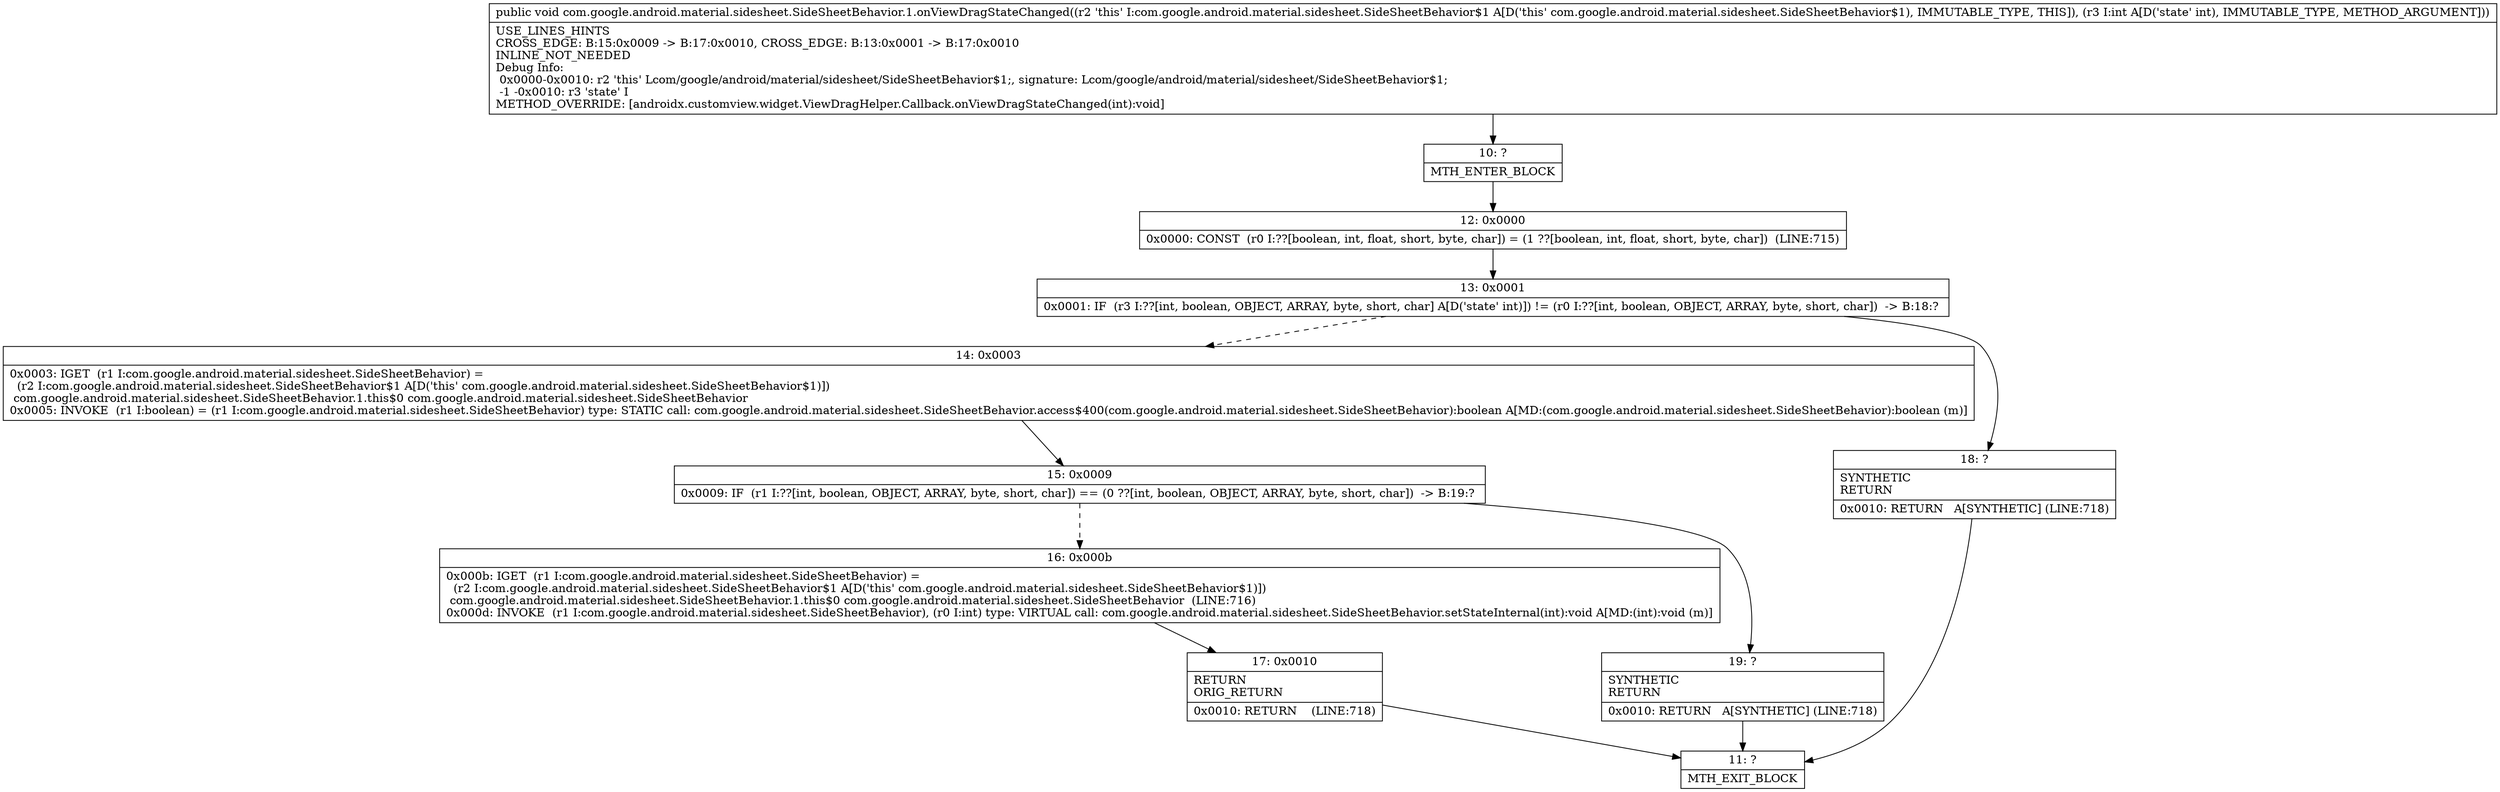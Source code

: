 digraph "CFG forcom.google.android.material.sidesheet.SideSheetBehavior.1.onViewDragStateChanged(I)V" {
Node_10 [shape=record,label="{10\:\ ?|MTH_ENTER_BLOCK\l}"];
Node_12 [shape=record,label="{12\:\ 0x0000|0x0000: CONST  (r0 I:??[boolean, int, float, short, byte, char]) = (1 ??[boolean, int, float, short, byte, char])  (LINE:715)\l}"];
Node_13 [shape=record,label="{13\:\ 0x0001|0x0001: IF  (r3 I:??[int, boolean, OBJECT, ARRAY, byte, short, char] A[D('state' int)]) != (r0 I:??[int, boolean, OBJECT, ARRAY, byte, short, char])  \-\> B:18:? \l}"];
Node_14 [shape=record,label="{14\:\ 0x0003|0x0003: IGET  (r1 I:com.google.android.material.sidesheet.SideSheetBehavior) = \l  (r2 I:com.google.android.material.sidesheet.SideSheetBehavior$1 A[D('this' com.google.android.material.sidesheet.SideSheetBehavior$1)])\l com.google.android.material.sidesheet.SideSheetBehavior.1.this$0 com.google.android.material.sidesheet.SideSheetBehavior \l0x0005: INVOKE  (r1 I:boolean) = (r1 I:com.google.android.material.sidesheet.SideSheetBehavior) type: STATIC call: com.google.android.material.sidesheet.SideSheetBehavior.access$400(com.google.android.material.sidesheet.SideSheetBehavior):boolean A[MD:(com.google.android.material.sidesheet.SideSheetBehavior):boolean (m)]\l}"];
Node_15 [shape=record,label="{15\:\ 0x0009|0x0009: IF  (r1 I:??[int, boolean, OBJECT, ARRAY, byte, short, char]) == (0 ??[int, boolean, OBJECT, ARRAY, byte, short, char])  \-\> B:19:? \l}"];
Node_16 [shape=record,label="{16\:\ 0x000b|0x000b: IGET  (r1 I:com.google.android.material.sidesheet.SideSheetBehavior) = \l  (r2 I:com.google.android.material.sidesheet.SideSheetBehavior$1 A[D('this' com.google.android.material.sidesheet.SideSheetBehavior$1)])\l com.google.android.material.sidesheet.SideSheetBehavior.1.this$0 com.google.android.material.sidesheet.SideSheetBehavior  (LINE:716)\l0x000d: INVOKE  (r1 I:com.google.android.material.sidesheet.SideSheetBehavior), (r0 I:int) type: VIRTUAL call: com.google.android.material.sidesheet.SideSheetBehavior.setStateInternal(int):void A[MD:(int):void (m)]\l}"];
Node_17 [shape=record,label="{17\:\ 0x0010|RETURN\lORIG_RETURN\l|0x0010: RETURN    (LINE:718)\l}"];
Node_11 [shape=record,label="{11\:\ ?|MTH_EXIT_BLOCK\l}"];
Node_19 [shape=record,label="{19\:\ ?|SYNTHETIC\lRETURN\l|0x0010: RETURN   A[SYNTHETIC] (LINE:718)\l}"];
Node_18 [shape=record,label="{18\:\ ?|SYNTHETIC\lRETURN\l|0x0010: RETURN   A[SYNTHETIC] (LINE:718)\l}"];
MethodNode[shape=record,label="{public void com.google.android.material.sidesheet.SideSheetBehavior.1.onViewDragStateChanged((r2 'this' I:com.google.android.material.sidesheet.SideSheetBehavior$1 A[D('this' com.google.android.material.sidesheet.SideSheetBehavior$1), IMMUTABLE_TYPE, THIS]), (r3 I:int A[D('state' int), IMMUTABLE_TYPE, METHOD_ARGUMENT]))  | USE_LINES_HINTS\lCROSS_EDGE: B:15:0x0009 \-\> B:17:0x0010, CROSS_EDGE: B:13:0x0001 \-\> B:17:0x0010\lINLINE_NOT_NEEDED\lDebug Info:\l  0x0000\-0x0010: r2 'this' Lcom\/google\/android\/material\/sidesheet\/SideSheetBehavior$1;, signature: Lcom\/google\/android\/material\/sidesheet\/SideSheetBehavior$1;\l  \-1 \-0x0010: r3 'state' I\lMETHOD_OVERRIDE: [androidx.customview.widget.ViewDragHelper.Callback.onViewDragStateChanged(int):void]\l}"];
MethodNode -> Node_10;Node_10 -> Node_12;
Node_12 -> Node_13;
Node_13 -> Node_14[style=dashed];
Node_13 -> Node_18;
Node_14 -> Node_15;
Node_15 -> Node_16[style=dashed];
Node_15 -> Node_19;
Node_16 -> Node_17;
Node_17 -> Node_11;
Node_19 -> Node_11;
Node_18 -> Node_11;
}

